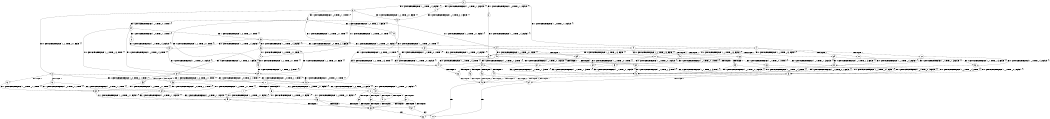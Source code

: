 digraph BCG {
size = "7, 10.5";
center = TRUE;
node [shape = circle];
0 [peripheries = 2];
0 -> 1 [label = "EX !0 !ATOMIC_EXCH_BRANCH (1, +1, TRUE, +1, 3, FALSE) !{}"];
0 -> 2 [label = "EX !1 !ATOMIC_EXCH_BRANCH (1, +0, TRUE, +1, 1, FALSE) !{}"];
0 -> 3 [label = "EX !0 !ATOMIC_EXCH_BRANCH (1, +1, TRUE, +1, 3, FALSE) !{}"];
0 -> 4 [label = "EX !1 !ATOMIC_EXCH_BRANCH (1, +0, TRUE, +1, 1, FALSE) !{}"];
1 -> 5 [label = "EX !0 !ATOMIC_EXCH_BRANCH (1, +1, TRUE, +0, 1, FALSE) !{}"];
2 -> 6 [label = "EX !0 !ATOMIC_EXCH_BRANCH (1, +1, TRUE, +1, 3, FALSE) !{}"];
3 -> 5 [label = "EX !0 !ATOMIC_EXCH_BRANCH (1, +1, TRUE, +0, 1, FALSE) !{}"];
3 -> 7 [label = "EX !1 !ATOMIC_EXCH_BRANCH (1, +0, TRUE, +1, 1, TRUE) !{}"];
3 -> 8 [label = "EX !0 !ATOMIC_EXCH_BRANCH (1, +1, TRUE, +0, 1, FALSE) !{}"];
3 -> 9 [label = "EX !1 !ATOMIC_EXCH_BRANCH (1, +0, TRUE, +1, 1, TRUE) !{}"];
4 -> 6 [label = "EX !0 !ATOMIC_EXCH_BRANCH (1, +1, TRUE, +1, 3, FALSE) !{}"];
4 -> 10 [label = "TERMINATE !1"];
4 -> 11 [label = "EX !0 !ATOMIC_EXCH_BRANCH (1, +1, TRUE, +1, 3, FALSE) !{}"];
4 -> 12 [label = "TERMINATE !1"];
5 -> 13 [label = "EX !1 !ATOMIC_EXCH_BRANCH (1, +0, TRUE, +1, 1, TRUE) !{}"];
6 -> 14 [label = "EX !0 !ATOMIC_EXCH_BRANCH (1, +1, TRUE, +0, 1, FALSE) !{}"];
7 -> 15 [label = "EX !0 !ATOMIC_EXCH_BRANCH (1, +1, TRUE, +0, 1, TRUE) !{}"];
8 -> 13 [label = "EX !1 !ATOMIC_EXCH_BRANCH (1, +0, TRUE, +1, 1, TRUE) !{}"];
8 -> 16 [label = "TERMINATE !0"];
8 -> 17 [label = "EX !1 !ATOMIC_EXCH_BRANCH (1, +0, TRUE, +1, 1, TRUE) !{}"];
8 -> 18 [label = "TERMINATE !0"];
9 -> 15 [label = "EX !0 !ATOMIC_EXCH_BRANCH (1, +1, TRUE, +0, 1, TRUE) !{}"];
9 -> 19 [label = "EX !1 !ATOMIC_EXCH_BRANCH (1, +0, TRUE, +1, 1, FALSE) !{}"];
9 -> 20 [label = "EX !0 !ATOMIC_EXCH_BRANCH (1, +1, TRUE, +0, 1, TRUE) !{}"];
9 -> 21 [label = "EX !1 !ATOMIC_EXCH_BRANCH (1, +0, TRUE, +1, 1, FALSE) !{}"];
10 -> 22 [label = "EX !0 !ATOMIC_EXCH_BRANCH (1, +1, TRUE, +1, 3, FALSE) !{}"];
11 -> 14 [label = "EX !0 !ATOMIC_EXCH_BRANCH (1, +1, TRUE, +0, 1, FALSE) !{}"];
11 -> 23 [label = "TERMINATE !1"];
11 -> 24 [label = "EX !0 !ATOMIC_EXCH_BRANCH (1, +1, TRUE, +0, 1, FALSE) !{}"];
11 -> 25 [label = "TERMINATE !1"];
12 -> 22 [label = "EX !0 !ATOMIC_EXCH_BRANCH (1, +1, TRUE, +1, 3, FALSE) !{}"];
12 -> 26 [label = "EX !0 !ATOMIC_EXCH_BRANCH (1, +1, TRUE, +1, 3, FALSE) !{}"];
13 -> 27 [label = "EX !1 !ATOMIC_EXCH_BRANCH (1, +0, TRUE, +1, 1, FALSE) !{}"];
14 -> 28 [label = "TERMINATE !0"];
15 -> 29 [label = "EX !0 !ATOMIC_EXCH_BRANCH (1, +1, TRUE, +1, 3, TRUE) !{}"];
16 -> 30 [label = "EX !1 !ATOMIC_EXCH_BRANCH (1, +0, TRUE, +1, 1, TRUE) !{}"];
17 -> 27 [label = "EX !1 !ATOMIC_EXCH_BRANCH (1, +0, TRUE, +1, 1, FALSE) !{}"];
17 -> 31 [label = "TERMINATE !0"];
17 -> 32 [label = "EX !1 !ATOMIC_EXCH_BRANCH (1, +0, TRUE, +1, 1, FALSE) !{}"];
17 -> 33 [label = "TERMINATE !0"];
18 -> 30 [label = "EX !1 !ATOMIC_EXCH_BRANCH (1, +0, TRUE, +1, 1, TRUE) !{}"];
18 -> 34 [label = "EX !1 !ATOMIC_EXCH_BRANCH (1, +0, TRUE, +1, 1, TRUE) !{}"];
19 -> 35 [label = "EX !0 !ATOMIC_EXCH_BRANCH (1, +1, TRUE, +0, 1, TRUE) !{}"];
20 -> 29 [label = "EX !0 !ATOMIC_EXCH_BRANCH (1, +1, TRUE, +1, 3, TRUE) !{}"];
20 -> 36 [label = "EX !1 !ATOMIC_EXCH_BRANCH (1, +0, TRUE, +1, 1, TRUE) !{}"];
20 -> 37 [label = "EX !0 !ATOMIC_EXCH_BRANCH (1, +1, TRUE, +1, 3, TRUE) !{}"];
20 -> 38 [label = "EX !1 !ATOMIC_EXCH_BRANCH (1, +0, TRUE, +1, 1, TRUE) !{}"];
21 -> 35 [label = "EX !0 !ATOMIC_EXCH_BRANCH (1, +1, TRUE, +0, 1, TRUE) !{}"];
21 -> 39 [label = "TERMINATE !1"];
21 -> 40 [label = "EX !0 !ATOMIC_EXCH_BRANCH (1, +1, TRUE, +0, 1, TRUE) !{}"];
21 -> 41 [label = "TERMINATE !1"];
22 -> 42 [label = "EX !0 !ATOMIC_EXCH_BRANCH (1, +1, TRUE, +0, 1, FALSE) !{}"];
23 -> 42 [label = "EX !0 !ATOMIC_EXCH_BRANCH (1, +1, TRUE, +0, 1, FALSE) !{}"];
24 -> 28 [label = "TERMINATE !0"];
24 -> 43 [label = "TERMINATE !1"];
24 -> 44 [label = "TERMINATE !0"];
24 -> 45 [label = "TERMINATE !1"];
25 -> 42 [label = "EX !0 !ATOMIC_EXCH_BRANCH (1, +1, TRUE, +0, 1, FALSE) !{}"];
25 -> 46 [label = "EX !0 !ATOMIC_EXCH_BRANCH (1, +1, TRUE, +0, 1, FALSE) !{}"];
26 -> 42 [label = "EX !0 !ATOMIC_EXCH_BRANCH (1, +1, TRUE, +0, 1, FALSE) !{}"];
26 -> 46 [label = "EX !0 !ATOMIC_EXCH_BRANCH (1, +1, TRUE, +0, 1, FALSE) !{}"];
27 -> 47 [label = "TERMINATE !0"];
28 -> 48 [label = "TERMINATE !1"];
29 -> 13 [label = "EX !1 !ATOMIC_EXCH_BRANCH (1, +0, TRUE, +1, 1, TRUE) !{}"];
30 -> 49 [label = "EX !1 !ATOMIC_EXCH_BRANCH (1, +0, TRUE, +1, 1, FALSE) !{}"];
31 -> 49 [label = "EX !1 !ATOMIC_EXCH_BRANCH (1, +0, TRUE, +1, 1, FALSE) !{}"];
32 -> 47 [label = "TERMINATE !0"];
32 -> 50 [label = "TERMINATE !1"];
32 -> 51 [label = "TERMINATE !0"];
32 -> 52 [label = "TERMINATE !1"];
33 -> 49 [label = "EX !1 !ATOMIC_EXCH_BRANCH (1, +0, TRUE, +1, 1, FALSE) !{}"];
33 -> 53 [label = "EX !1 !ATOMIC_EXCH_BRANCH (1, +0, TRUE, +1, 1, FALSE) !{}"];
34 -> 49 [label = "EX !1 !ATOMIC_EXCH_BRANCH (1, +0, TRUE, +1, 1, FALSE) !{}"];
34 -> 53 [label = "EX !1 !ATOMIC_EXCH_BRANCH (1, +0, TRUE, +1, 1, FALSE) !{}"];
35 -> 14 [label = "EX !0 !ATOMIC_EXCH_BRANCH (1, +1, TRUE, +1, 3, TRUE) !{}"];
36 -> 54 [label = "EX !0 !ATOMIC_EXCH_BRANCH (1, +1, TRUE, +1, 3, FALSE) !{}"];
37 -> 13 [label = "EX !1 !ATOMIC_EXCH_BRANCH (1, +0, TRUE, +1, 1, TRUE) !{}"];
37 -> 55 [label = "TERMINATE !0"];
37 -> 17 [label = "EX !1 !ATOMIC_EXCH_BRANCH (1, +0, TRUE, +1, 1, TRUE) !{}"];
37 -> 56 [label = "TERMINATE !0"];
38 -> 54 [label = "EX !0 !ATOMIC_EXCH_BRANCH (1, +1, TRUE, +1, 3, FALSE) !{}"];
38 -> 57 [label = "EX !1 !ATOMIC_EXCH_BRANCH (1, +0, TRUE, +1, 1, FALSE) !{}"];
38 -> 58 [label = "EX !0 !ATOMIC_EXCH_BRANCH (1, +1, TRUE, +1, 3, FALSE) !{}"];
38 -> 59 [label = "EX !1 !ATOMIC_EXCH_BRANCH (1, +0, TRUE, +1, 1, FALSE) !{}"];
39 -> 60 [label = "EX !0 !ATOMIC_EXCH_BRANCH (1, +1, TRUE, +0, 1, TRUE) !{}"];
40 -> 14 [label = "EX !0 !ATOMIC_EXCH_BRANCH (1, +1, TRUE, +1, 3, TRUE) !{}"];
40 -> 61 [label = "TERMINATE !1"];
40 -> 24 [label = "EX !0 !ATOMIC_EXCH_BRANCH (1, +1, TRUE, +1, 3, TRUE) !{}"];
40 -> 62 [label = "TERMINATE !1"];
41 -> 60 [label = "EX !0 !ATOMIC_EXCH_BRANCH (1, +1, TRUE, +0, 1, TRUE) !{}"];
41 -> 63 [label = "EX !0 !ATOMIC_EXCH_BRANCH (1, +1, TRUE, +0, 1, TRUE) !{}"];
42 -> 48 [label = "TERMINATE !0"];
43 -> 48 [label = "TERMINATE !0"];
44 -> 48 [label = "TERMINATE !1"];
44 -> 64 [label = "TERMINATE !1"];
45 -> 48 [label = "TERMINATE !0"];
45 -> 64 [label = "TERMINATE !0"];
46 -> 48 [label = "TERMINATE !0"];
46 -> 64 [label = "TERMINATE !0"];
47 -> 65 [label = "TERMINATE !1"];
48 -> 66 [label = "exit"];
49 -> 65 [label = "TERMINATE !1"];
50 -> 65 [label = "TERMINATE !0"];
51 -> 65 [label = "TERMINATE !1"];
51 -> 67 [label = "TERMINATE !1"];
52 -> 65 [label = "TERMINATE !0"];
52 -> 67 [label = "TERMINATE !0"];
53 -> 65 [label = "TERMINATE !1"];
53 -> 67 [label = "TERMINATE !1"];
54 -> 29 [label = "EX !0 !ATOMIC_EXCH_BRANCH (1, +1, TRUE, +0, 1, FALSE) !{}"];
55 -> 30 [label = "EX !1 !ATOMIC_EXCH_BRANCH (1, +0, TRUE, +1, 1, TRUE) !{}"];
56 -> 30 [label = "EX !1 !ATOMIC_EXCH_BRANCH (1, +0, TRUE, +1, 1, TRUE) !{}"];
56 -> 34 [label = "EX !1 !ATOMIC_EXCH_BRANCH (1, +0, TRUE, +1, 1, TRUE) !{}"];
57 -> 6 [label = "EX !0 !ATOMIC_EXCH_BRANCH (1, +1, TRUE, +1, 3, FALSE) !{}"];
58 -> 29 [label = "EX !0 !ATOMIC_EXCH_BRANCH (1, +1, TRUE, +0, 1, FALSE) !{}"];
58 -> 7 [label = "EX !1 !ATOMIC_EXCH_BRANCH (1, +0, TRUE, +1, 1, TRUE) !{}"];
58 -> 37 [label = "EX !0 !ATOMIC_EXCH_BRANCH (1, +1, TRUE, +0, 1, FALSE) !{}"];
58 -> 9 [label = "EX !1 !ATOMIC_EXCH_BRANCH (1, +0, TRUE, +1, 1, TRUE) !{}"];
59 -> 6 [label = "EX !0 !ATOMIC_EXCH_BRANCH (1, +1, TRUE, +1, 3, FALSE) !{}"];
59 -> 68 [label = "TERMINATE !1"];
59 -> 11 [label = "EX !0 !ATOMIC_EXCH_BRANCH (1, +1, TRUE, +1, 3, FALSE) !{}"];
59 -> 69 [label = "TERMINATE !1"];
60 -> 42 [label = "EX !0 !ATOMIC_EXCH_BRANCH (1, +1, TRUE, +1, 3, TRUE) !{}"];
61 -> 42 [label = "EX !0 !ATOMIC_EXCH_BRANCH (1, +1, TRUE, +1, 3, TRUE) !{}"];
62 -> 42 [label = "EX !0 !ATOMIC_EXCH_BRANCH (1, +1, TRUE, +1, 3, TRUE) !{}"];
62 -> 46 [label = "EX !0 !ATOMIC_EXCH_BRANCH (1, +1, TRUE, +1, 3, TRUE) !{}"];
63 -> 42 [label = "EX !0 !ATOMIC_EXCH_BRANCH (1, +1, TRUE, +1, 3, TRUE) !{}"];
63 -> 46 [label = "EX !0 !ATOMIC_EXCH_BRANCH (1, +1, TRUE, +1, 3, TRUE) !{}"];
64 -> 70 [label = "exit"];
65 -> 66 [label = "exit"];
67 -> 70 [label = "exit"];
68 -> 22 [label = "EX !0 !ATOMIC_EXCH_BRANCH (1, +1, TRUE, +1, 3, FALSE) !{}"];
69 -> 22 [label = "EX !0 !ATOMIC_EXCH_BRANCH (1, +1, TRUE, +1, 3, FALSE) !{}"];
69 -> 26 [label = "EX !0 !ATOMIC_EXCH_BRANCH (1, +1, TRUE, +1, 3, FALSE) !{}"];
}
